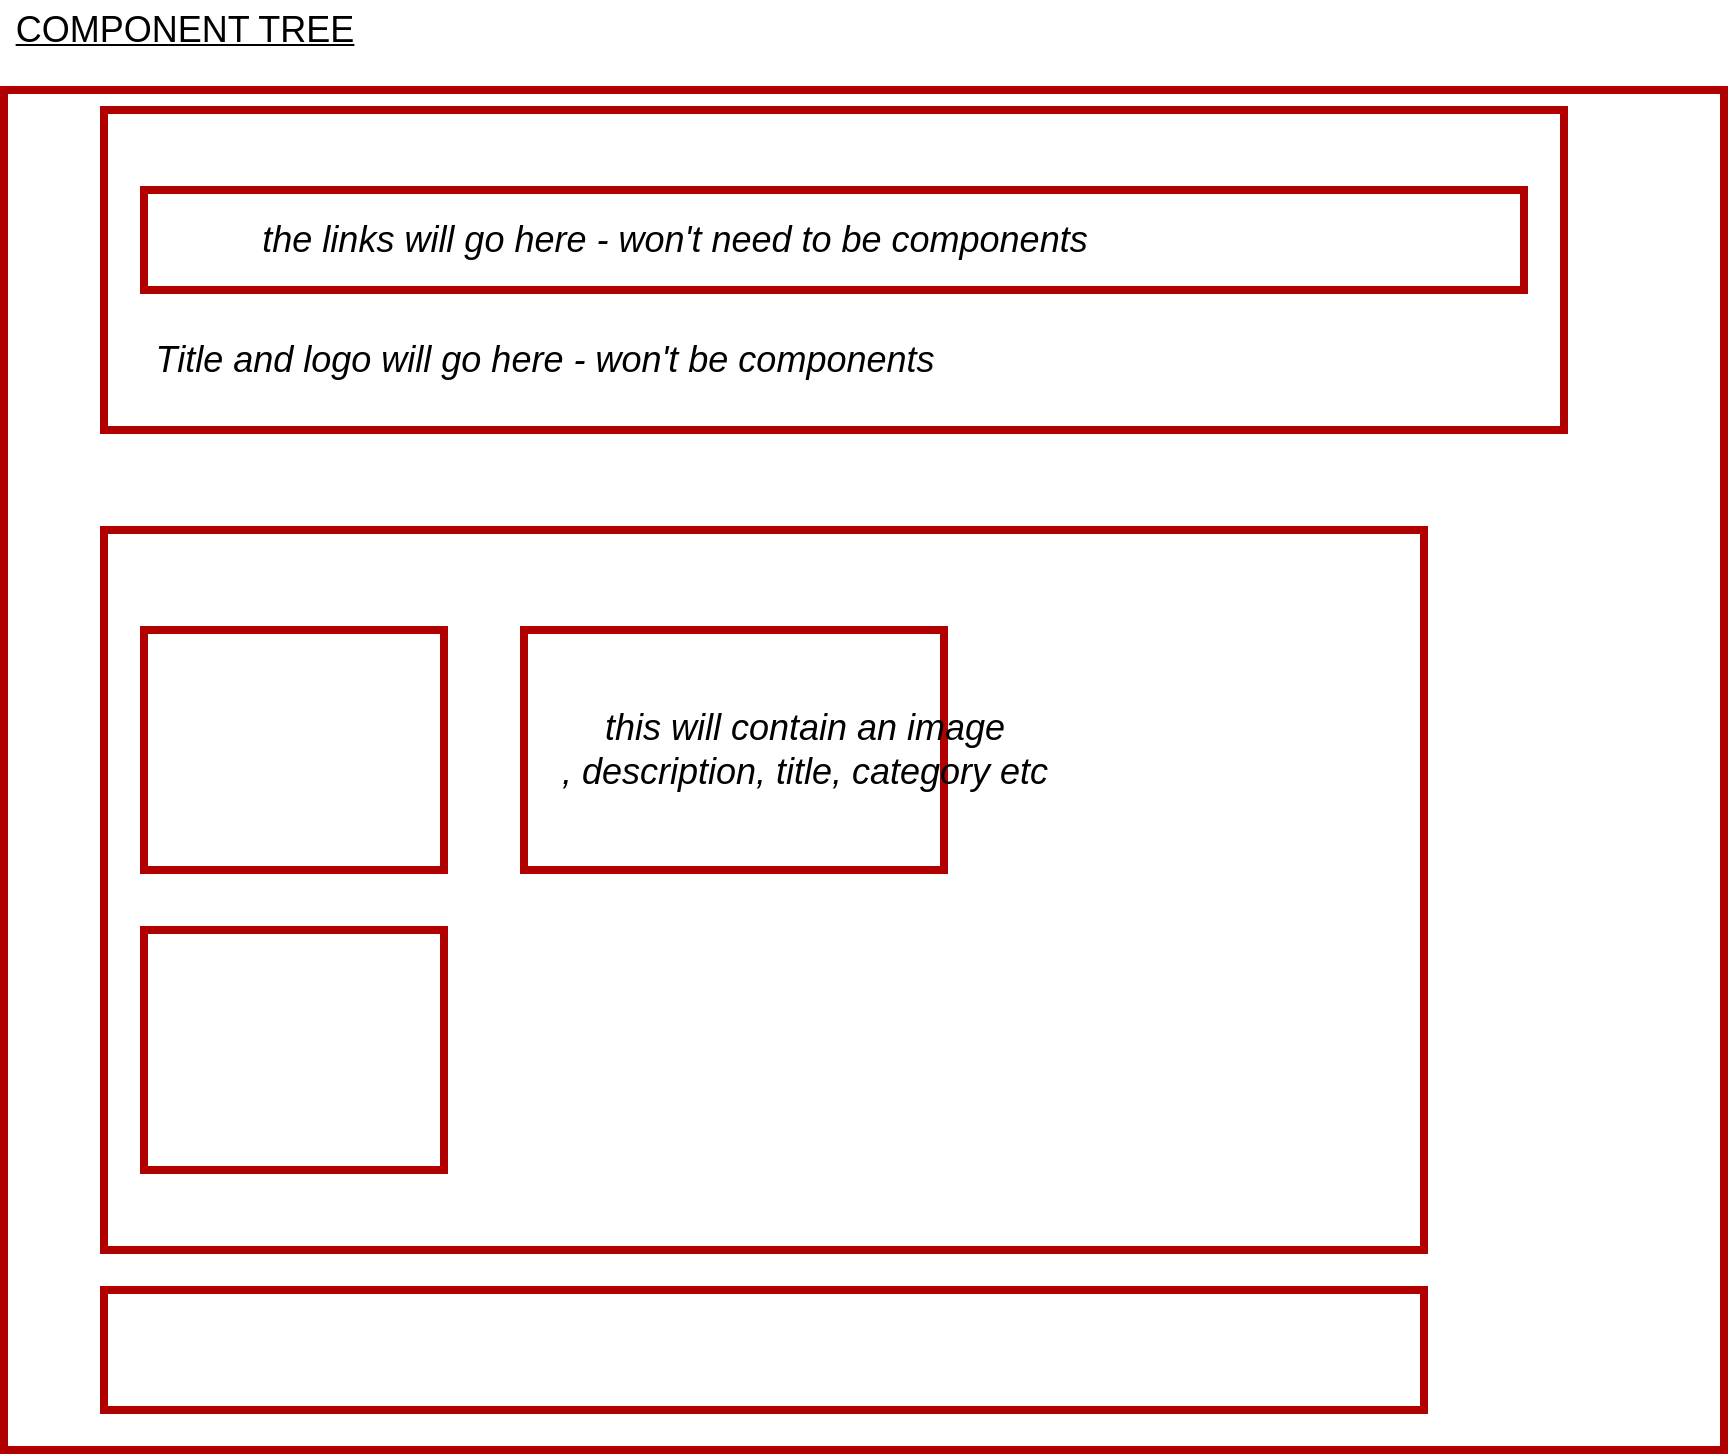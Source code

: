 <mxfile>
    <diagram id="5O6aEfZUdrxiaq1wqxqw" name="Page-1">
        <mxGraphModel dx="777" dy="696" grid="1" gridSize="10" guides="1" tooltips="1" connect="1" arrows="1" fold="1" page="1" pageScale="1" pageWidth="1654" pageHeight="1169" math="0" shadow="0">
            <root>
                <mxCell id="0"/>
                <mxCell id="1" parent="0"/>
                <mxCell id="17" value="the links will go here - won't need to be components" style="text;html=1;resizable=0;autosize=1;align=center;verticalAlign=middle;points=[];fillColor=none;strokeColor=none;rounded=0;fontSize=18;fontStyle=2" parent="1" vertex="1">
                    <mxGeometry x="160" y="130" width="430" height="30" as="geometry"/>
                </mxCell>
                <mxCell id="5" value="App" style="whiteSpace=wrap;html=1;fillColor=none;fontColor=#ffffff;strokeColor=#B20000;strokeWidth=4;fontSize=19;align=left;verticalAlign=top;" parent="1" vertex="1">
                    <mxGeometry x="40" y="70" width="860" height="680" as="geometry"/>
                </mxCell>
                <mxCell id="11" value="Header" style="whiteSpace=wrap;html=1;fillColor=none;fontColor=#ffffff;strokeColor=#B20000;strokeWidth=4;fontSize=19;verticalAlign=top;align=left;" parent="1" vertex="1">
                    <mxGeometry x="90" y="80" width="730" height="160" as="geometry"/>
                </mxCell>
                <mxCell id="3" value="COMPONENT TREE" style="text;html=1;resizable=0;autosize=1;align=center;verticalAlign=middle;points=[];fillColor=none;strokeColor=none;rounded=0;fontSize=18;fontStyle=4" parent="1" vertex="1">
                    <mxGeometry x="40" y="25" width="180" height="30" as="geometry"/>
                </mxCell>
                <mxCell id="4" value="Nav" style="whiteSpace=wrap;html=1;fillColor=none;fontColor=#ffffff;strokeColor=#B20000;strokeWidth=4;fontSize=19;verticalAlign=top;align=left;" parent="1" vertex="1">
                    <mxGeometry x="110" y="120" width="690" height="50" as="geometry"/>
                </mxCell>
                <mxCell id="6" value="Footer" style="whiteSpace=wrap;html=1;fillColor=none;fontColor=#ffffff;strokeColor=#B20000;strokeWidth=4;fontSize=19;verticalAlign=top;align=left;" parent="1" vertex="1">
                    <mxGeometry x="90" y="670" width="660" height="60" as="geometry"/>
                </mxCell>
                <mxCell id="7" value="ProductsGroup" style="whiteSpace=wrap;html=1;fillColor=none;fontColor=#ffffff;strokeColor=#B20000;strokeWidth=4;fontSize=19;verticalAlign=top;align=left;" parent="1" vertex="1">
                    <mxGeometry x="90" y="290" width="660" height="360" as="geometry"/>
                </mxCell>
                <mxCell id="8" value="Product" style="whiteSpace=wrap;html=1;fillColor=none;fontColor=#ffffff;strokeColor=#B20000;strokeWidth=4;fontSize=19;verticalAlign=top;align=left;" parent="1" vertex="1">
                    <mxGeometry x="110" y="340" width="150" height="120" as="geometry"/>
                </mxCell>
                <mxCell id="9" value="Product" style="whiteSpace=wrap;html=1;fillColor=none;fontColor=#ffffff;strokeColor=#B20000;strokeWidth=4;fontSize=19;verticalAlign=top;align=left;" parent="1" vertex="1">
                    <mxGeometry x="110" y="490" width="150" height="120" as="geometry"/>
                </mxCell>
                <mxCell id="10" value="Product" style="whiteSpace=wrap;html=1;fillColor=none;fontColor=#ffffff;strokeColor=#B20000;strokeWidth=4;fontSize=19;verticalAlign=top;align=left;" parent="1" vertex="1">
                    <mxGeometry x="300" y="340" width="210" height="120" as="geometry"/>
                </mxCell>
                <mxCell id="18" value="Title and logo will go here - won't be components" style="text;html=1;resizable=0;autosize=1;align=center;verticalAlign=middle;points=[];fillColor=none;strokeColor=none;rounded=0;fontSize=18;fontStyle=2" parent="1" vertex="1">
                    <mxGeometry x="110" y="190" width="400" height="30" as="geometry"/>
                </mxCell>
                <mxCell id="21" value="this will contain an image&lt;br&gt;, description, title, category etc" style="text;html=1;resizable=0;autosize=1;align=center;verticalAlign=middle;points=[];fillColor=none;strokeColor=none;rounded=0;fontSize=18;fontStyle=2" parent="1" vertex="1">
                    <mxGeometry x="310" y="375" width="260" height="50" as="geometry"/>
                </mxCell>
            </root>
        </mxGraphModel>
    </diagram>
</mxfile>